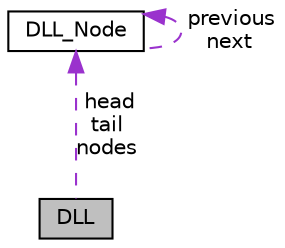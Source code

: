 digraph "DLL"
{
 // LATEX_PDF_SIZE
  edge [fontname="Helvetica",fontsize="10",labelfontname="Helvetica",labelfontsize="10"];
  node [fontname="Helvetica",fontsize="10",shape=record];
  Node1 [label="DLL",height=0.2,width=0.4,color="black", fillcolor="grey75", style="filled", fontcolor="black",tooltip="Estrutura da DLL."];
  Node2 -> Node1 [dir="back",color="darkorchid3",fontsize="10",style="dashed",label=" head\ntail\nnodes" ,fontname="Helvetica"];
  Node2 [label="DLL_Node",height=0.2,width=0.4,color="black", fillcolor="white", style="filled",URL="$structDLL__Node.html",tooltip="Estrutura de um nó da DLL."];
  Node2 -> Node2 [dir="back",color="darkorchid3",fontsize="10",style="dashed",label=" previous\nnext" ,fontname="Helvetica"];
}
